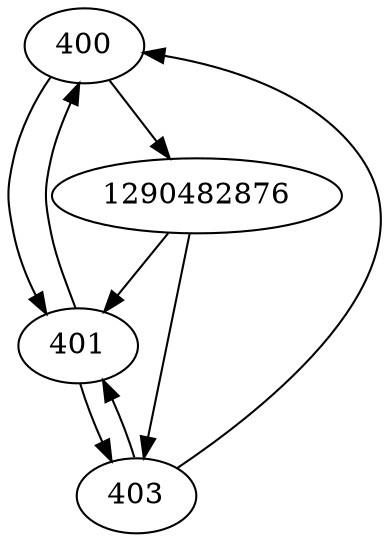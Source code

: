 strict digraph  {
400;
401;
403;
1290482876;
400 -> 401;
400 -> 1290482876;
401 -> 403;
401 -> 400;
403 -> 400;
403 -> 401;
1290482876 -> 403;
1290482876 -> 401;
}
